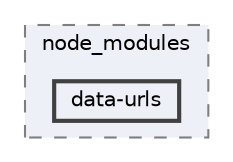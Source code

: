 digraph "pkiclassroomrescheduler/src/main/frontend/node_modules/data-urls"
{
 // LATEX_PDF_SIZE
  bgcolor="transparent";
  edge [fontname=Helvetica,fontsize=10,labelfontname=Helvetica,labelfontsize=10];
  node [fontname=Helvetica,fontsize=10,shape=box,height=0.2,width=0.4];
  compound=true
  subgraph clusterdir_72953eda66ccb3a2722c28e1c3e6c23b {
    graph [ bgcolor="#edf0f7", pencolor="grey50", label="node_modules", fontname=Helvetica,fontsize=10 style="filled,dashed", URL="dir_72953eda66ccb3a2722c28e1c3e6c23b.html",tooltip=""]
  dir_9e9ec38c5d7dcaeef6bae9f707f461c2 [label="data-urls", fillcolor="#edf0f7", color="grey25", style="filled,bold", URL="dir_9e9ec38c5d7dcaeef6bae9f707f461c2.html",tooltip=""];
  }
}
